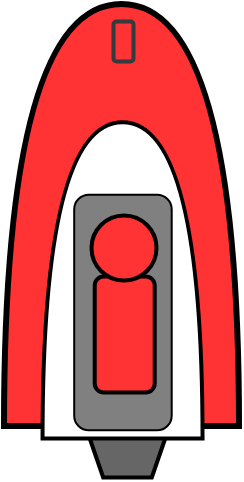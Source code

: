 <mxfile>
    <diagram id="Cn8XWGds1wUuWcc1IZfI" name="ページ1">
        <mxGraphModel dx="1042" dy="568" grid="1" gridSize="10" guides="1" tooltips="1" connect="1" arrows="1" fold="1" page="1" pageScale="1" pageWidth="700" pageHeight="730" math="0" shadow="0">
            <root>
                <mxCell id="0"/>
                <mxCell id="1" parent="0"/>
                <mxCell id="15" value="" style="verticalLabelPosition=middle;verticalAlign=middle;html=1;shape=trapezoid;perimeter=trapezoidPerimeter;whiteSpace=wrap;size=0.23;arcSize=10;flipV=1;labelPosition=center;align=center;strokeColor=#000000;fillColor=#666666;strokeWidth=2;" parent="1" vertex="1">
                    <mxGeometry x="41.25" y="207.75" width="45" height="30" as="geometry"/>
                </mxCell>
                <mxCell id="5" value="" style="shape=or;whiteSpace=wrap;html=1;rotation=-90;fillColor=#FF3333;strokeWidth=3;" parent="1" vertex="1">
                    <mxGeometry x="-44.75" y="47.75" width="211" height="117.5" as="geometry"/>
                </mxCell>
                <mxCell id="7" value="" style="shape=or;whiteSpace=wrap;html=1;rotation=-90;strokeColor=#000000;fillColor=#FFFFFF;strokeWidth=2;" parent="1" vertex="1">
                    <mxGeometry x="-17.8" y="99.2" width="158.15" height="80" as="geometry"/>
                </mxCell>
                <mxCell id="9" value="" style="rounded=1;whiteSpace=wrap;html=1;rotation=-90;fillColor=#808080;" parent="1" vertex="1">
                    <mxGeometry x="2.58" y="130.88" width="117.79" height="48.75" as="geometry"/>
                </mxCell>
                <mxCell id="10" value="" style="rounded=1;whiteSpace=wrap;html=1;fillColor=#FF3333;strokeColor=#36393d;strokeWidth=2;" parent="1" vertex="1">
                    <mxGeometry x="56.75" y="9.75" width="10" height="20" as="geometry"/>
                </mxCell>
                <mxCell id="16" value="" style="rounded=1;whiteSpace=wrap;html=1;fillColor=#FF3333;strokeColor=#000000;strokeWidth=2;" parent="1" vertex="1">
                    <mxGeometry x="47.36" y="137.25" width="30" height="58" as="geometry"/>
                </mxCell>
                <mxCell id="18" value="" style="ellipse;whiteSpace=wrap;html=1;aspect=fixed;strokeColor=#000000;fillColor=#FF3333;strokeWidth=2;" parent="1" vertex="1">
                    <mxGeometry x="45.75" y="106.75" width="32.5" height="32.5" as="geometry"/>
                </mxCell>
            </root>
        </mxGraphModel>
    </diagram>
</mxfile>